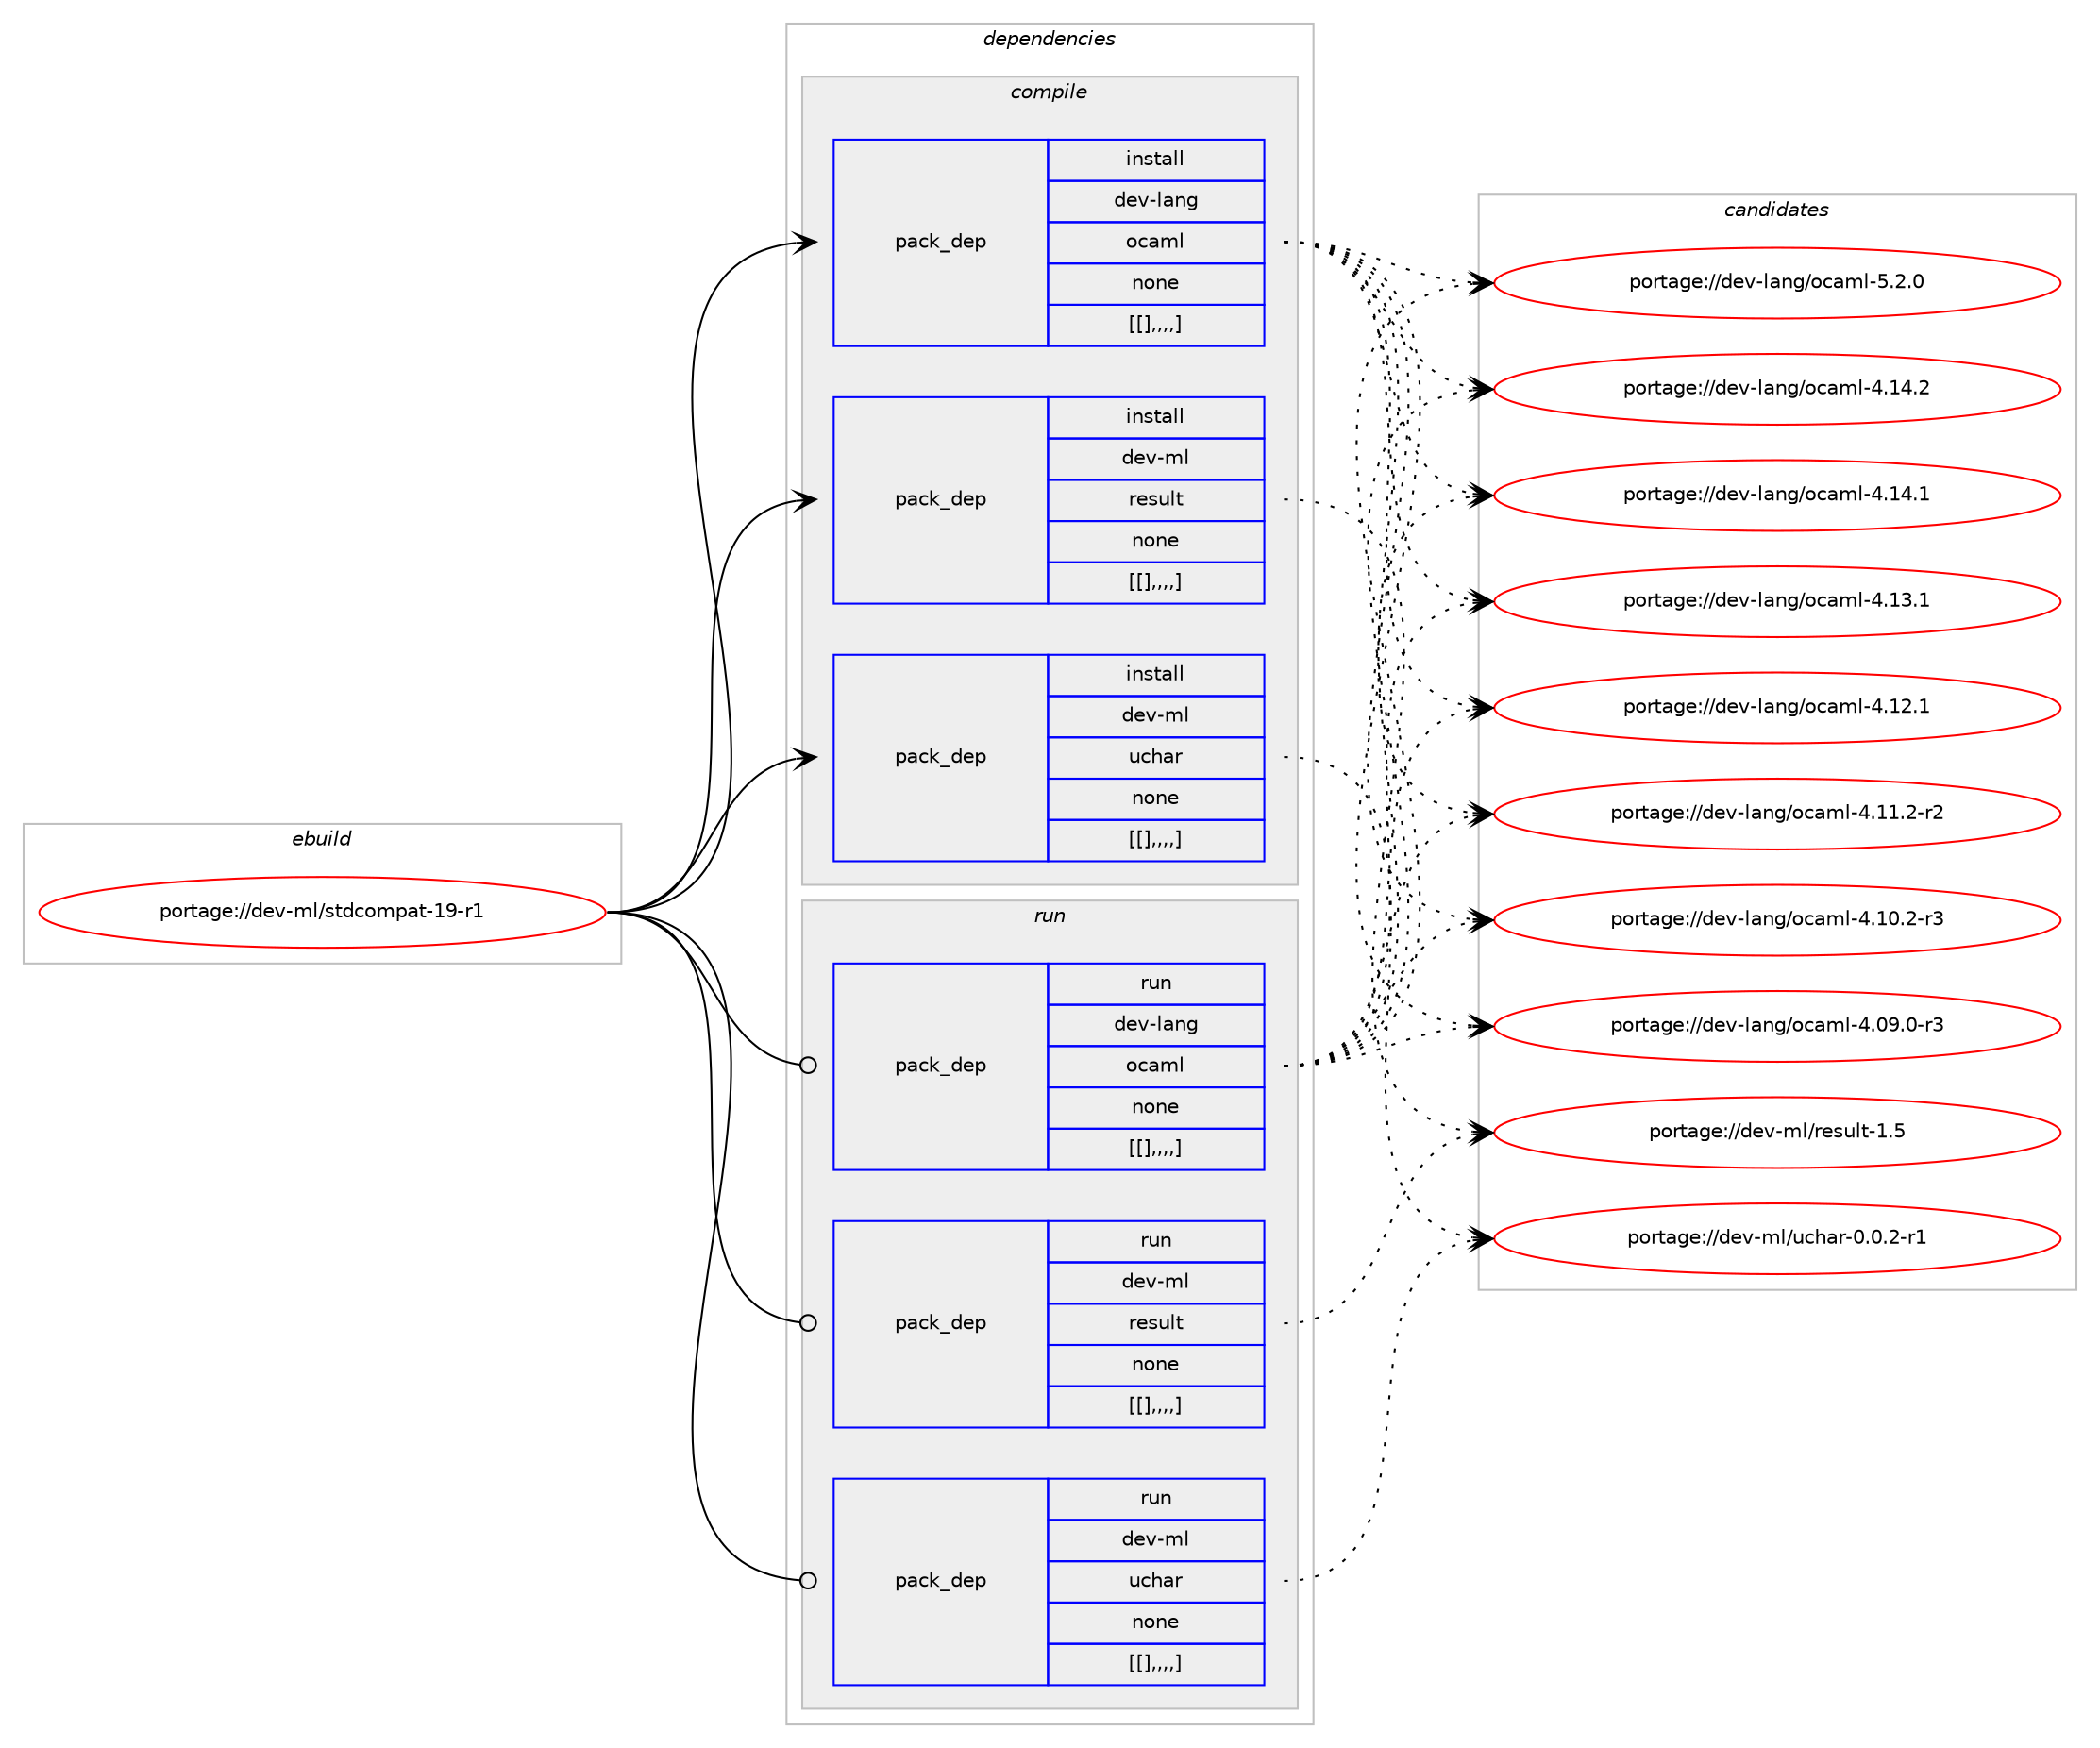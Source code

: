 digraph prolog {

# *************
# Graph options
# *************

newrank=true;
concentrate=true;
compound=true;
graph [rankdir=LR,fontname=Helvetica,fontsize=10,ranksep=1.5];#, ranksep=2.5, nodesep=0.2];
edge  [arrowhead=vee];
node  [fontname=Helvetica,fontsize=10];

# **********
# The ebuild
# **********

subgraph cluster_leftcol {
color=gray;
label=<<i>ebuild</i>>;
id [label="portage://dev-ml/stdcompat-19-r1", color=red, width=4, href="../dev-ml/stdcompat-19-r1.svg"];
}

# ****************
# The dependencies
# ****************

subgraph cluster_midcol {
color=gray;
label=<<i>dependencies</i>>;
subgraph cluster_compile {
fillcolor="#eeeeee";
style=filled;
label=<<i>compile</i>>;
subgraph pack94275 {
dependency125742 [label=<<TABLE BORDER="0" CELLBORDER="1" CELLSPACING="0" CELLPADDING="4" WIDTH="220"><TR><TD ROWSPAN="6" CELLPADDING="30">pack_dep</TD></TR><TR><TD WIDTH="110">install</TD></TR><TR><TD>dev-lang</TD></TR><TR><TD>ocaml</TD></TR><TR><TD>none</TD></TR><TR><TD>[[],,,,]</TD></TR></TABLE>>, shape=none, color=blue];
}
id:e -> dependency125742:w [weight=20,style="solid",arrowhead="vee"];
subgraph pack94276 {
dependency125743 [label=<<TABLE BORDER="0" CELLBORDER="1" CELLSPACING="0" CELLPADDING="4" WIDTH="220"><TR><TD ROWSPAN="6" CELLPADDING="30">pack_dep</TD></TR><TR><TD WIDTH="110">install</TD></TR><TR><TD>dev-ml</TD></TR><TR><TD>result</TD></TR><TR><TD>none</TD></TR><TR><TD>[[],,,,]</TD></TR></TABLE>>, shape=none, color=blue];
}
id:e -> dependency125743:w [weight=20,style="solid",arrowhead="vee"];
subgraph pack94277 {
dependency125744 [label=<<TABLE BORDER="0" CELLBORDER="1" CELLSPACING="0" CELLPADDING="4" WIDTH="220"><TR><TD ROWSPAN="6" CELLPADDING="30">pack_dep</TD></TR><TR><TD WIDTH="110">install</TD></TR><TR><TD>dev-ml</TD></TR><TR><TD>uchar</TD></TR><TR><TD>none</TD></TR><TR><TD>[[],,,,]</TD></TR></TABLE>>, shape=none, color=blue];
}
id:e -> dependency125744:w [weight=20,style="solid",arrowhead="vee"];
}
subgraph cluster_compileandrun {
fillcolor="#eeeeee";
style=filled;
label=<<i>compile and run</i>>;
}
subgraph cluster_run {
fillcolor="#eeeeee";
style=filled;
label=<<i>run</i>>;
subgraph pack94278 {
dependency125745 [label=<<TABLE BORDER="0" CELLBORDER="1" CELLSPACING="0" CELLPADDING="4" WIDTH="220"><TR><TD ROWSPAN="6" CELLPADDING="30">pack_dep</TD></TR><TR><TD WIDTH="110">run</TD></TR><TR><TD>dev-lang</TD></TR><TR><TD>ocaml</TD></TR><TR><TD>none</TD></TR><TR><TD>[[],,,,]</TD></TR></TABLE>>, shape=none, color=blue];
}
id:e -> dependency125745:w [weight=20,style="solid",arrowhead="odot"];
subgraph pack94279 {
dependency125746 [label=<<TABLE BORDER="0" CELLBORDER="1" CELLSPACING="0" CELLPADDING="4" WIDTH="220"><TR><TD ROWSPAN="6" CELLPADDING="30">pack_dep</TD></TR><TR><TD WIDTH="110">run</TD></TR><TR><TD>dev-ml</TD></TR><TR><TD>result</TD></TR><TR><TD>none</TD></TR><TR><TD>[[],,,,]</TD></TR></TABLE>>, shape=none, color=blue];
}
id:e -> dependency125746:w [weight=20,style="solid",arrowhead="odot"];
subgraph pack94280 {
dependency125747 [label=<<TABLE BORDER="0" CELLBORDER="1" CELLSPACING="0" CELLPADDING="4" WIDTH="220"><TR><TD ROWSPAN="6" CELLPADDING="30">pack_dep</TD></TR><TR><TD WIDTH="110">run</TD></TR><TR><TD>dev-ml</TD></TR><TR><TD>uchar</TD></TR><TR><TD>none</TD></TR><TR><TD>[[],,,,]</TD></TR></TABLE>>, shape=none, color=blue];
}
id:e -> dependency125747:w [weight=20,style="solid",arrowhead="odot"];
}
}

# **************
# The candidates
# **************

subgraph cluster_choices {
rank=same;
color=gray;
label=<<i>candidates</i>>;

subgraph choice94275 {
color=black;
nodesep=1;
choice1001011184510897110103471119997109108455346504648 [label="portage://dev-lang/ocaml-5.2.0", color=red, width=4,href="../dev-lang/ocaml-5.2.0.svg"];
choice100101118451089711010347111999710910845524649524650 [label="portage://dev-lang/ocaml-4.14.2", color=red, width=4,href="../dev-lang/ocaml-4.14.2.svg"];
choice100101118451089711010347111999710910845524649524649 [label="portage://dev-lang/ocaml-4.14.1", color=red, width=4,href="../dev-lang/ocaml-4.14.1.svg"];
choice100101118451089711010347111999710910845524649514649 [label="portage://dev-lang/ocaml-4.13.1", color=red, width=4,href="../dev-lang/ocaml-4.13.1.svg"];
choice100101118451089711010347111999710910845524649504649 [label="portage://dev-lang/ocaml-4.12.1", color=red, width=4,href="../dev-lang/ocaml-4.12.1.svg"];
choice1001011184510897110103471119997109108455246494946504511450 [label="portage://dev-lang/ocaml-4.11.2-r2", color=red, width=4,href="../dev-lang/ocaml-4.11.2-r2.svg"];
choice1001011184510897110103471119997109108455246494846504511451 [label="portage://dev-lang/ocaml-4.10.2-r3", color=red, width=4,href="../dev-lang/ocaml-4.10.2-r3.svg"];
choice1001011184510897110103471119997109108455246485746484511451 [label="portage://dev-lang/ocaml-4.09.0-r3", color=red, width=4,href="../dev-lang/ocaml-4.09.0-r3.svg"];
dependency125742:e -> choice1001011184510897110103471119997109108455346504648:w [style=dotted,weight="100"];
dependency125742:e -> choice100101118451089711010347111999710910845524649524650:w [style=dotted,weight="100"];
dependency125742:e -> choice100101118451089711010347111999710910845524649524649:w [style=dotted,weight="100"];
dependency125742:e -> choice100101118451089711010347111999710910845524649514649:w [style=dotted,weight="100"];
dependency125742:e -> choice100101118451089711010347111999710910845524649504649:w [style=dotted,weight="100"];
dependency125742:e -> choice1001011184510897110103471119997109108455246494946504511450:w [style=dotted,weight="100"];
dependency125742:e -> choice1001011184510897110103471119997109108455246494846504511451:w [style=dotted,weight="100"];
dependency125742:e -> choice1001011184510897110103471119997109108455246485746484511451:w [style=dotted,weight="100"];
}
subgraph choice94276 {
color=black;
nodesep=1;
choice100101118451091084711410111511710811645494653 [label="portage://dev-ml/result-1.5", color=red, width=4,href="../dev-ml/result-1.5.svg"];
dependency125743:e -> choice100101118451091084711410111511710811645494653:w [style=dotted,weight="100"];
}
subgraph choice94277 {
color=black;
nodesep=1;
choice100101118451091084711799104971144548464846504511449 [label="portage://dev-ml/uchar-0.0.2-r1", color=red, width=4,href="../dev-ml/uchar-0.0.2-r1.svg"];
dependency125744:e -> choice100101118451091084711799104971144548464846504511449:w [style=dotted,weight="100"];
}
subgraph choice94278 {
color=black;
nodesep=1;
choice1001011184510897110103471119997109108455346504648 [label="portage://dev-lang/ocaml-5.2.0", color=red, width=4,href="../dev-lang/ocaml-5.2.0.svg"];
choice100101118451089711010347111999710910845524649524650 [label="portage://dev-lang/ocaml-4.14.2", color=red, width=4,href="../dev-lang/ocaml-4.14.2.svg"];
choice100101118451089711010347111999710910845524649524649 [label="portage://dev-lang/ocaml-4.14.1", color=red, width=4,href="../dev-lang/ocaml-4.14.1.svg"];
choice100101118451089711010347111999710910845524649514649 [label="portage://dev-lang/ocaml-4.13.1", color=red, width=4,href="../dev-lang/ocaml-4.13.1.svg"];
choice100101118451089711010347111999710910845524649504649 [label="portage://dev-lang/ocaml-4.12.1", color=red, width=4,href="../dev-lang/ocaml-4.12.1.svg"];
choice1001011184510897110103471119997109108455246494946504511450 [label="portage://dev-lang/ocaml-4.11.2-r2", color=red, width=4,href="../dev-lang/ocaml-4.11.2-r2.svg"];
choice1001011184510897110103471119997109108455246494846504511451 [label="portage://dev-lang/ocaml-4.10.2-r3", color=red, width=4,href="../dev-lang/ocaml-4.10.2-r3.svg"];
choice1001011184510897110103471119997109108455246485746484511451 [label="portage://dev-lang/ocaml-4.09.0-r3", color=red, width=4,href="../dev-lang/ocaml-4.09.0-r3.svg"];
dependency125745:e -> choice1001011184510897110103471119997109108455346504648:w [style=dotted,weight="100"];
dependency125745:e -> choice100101118451089711010347111999710910845524649524650:w [style=dotted,weight="100"];
dependency125745:e -> choice100101118451089711010347111999710910845524649524649:w [style=dotted,weight="100"];
dependency125745:e -> choice100101118451089711010347111999710910845524649514649:w [style=dotted,weight="100"];
dependency125745:e -> choice100101118451089711010347111999710910845524649504649:w [style=dotted,weight="100"];
dependency125745:e -> choice1001011184510897110103471119997109108455246494946504511450:w [style=dotted,weight="100"];
dependency125745:e -> choice1001011184510897110103471119997109108455246494846504511451:w [style=dotted,weight="100"];
dependency125745:e -> choice1001011184510897110103471119997109108455246485746484511451:w [style=dotted,weight="100"];
}
subgraph choice94279 {
color=black;
nodesep=1;
choice100101118451091084711410111511710811645494653 [label="portage://dev-ml/result-1.5", color=red, width=4,href="../dev-ml/result-1.5.svg"];
dependency125746:e -> choice100101118451091084711410111511710811645494653:w [style=dotted,weight="100"];
}
subgraph choice94280 {
color=black;
nodesep=1;
choice100101118451091084711799104971144548464846504511449 [label="portage://dev-ml/uchar-0.0.2-r1", color=red, width=4,href="../dev-ml/uchar-0.0.2-r1.svg"];
dependency125747:e -> choice100101118451091084711799104971144548464846504511449:w [style=dotted,weight="100"];
}
}

}
